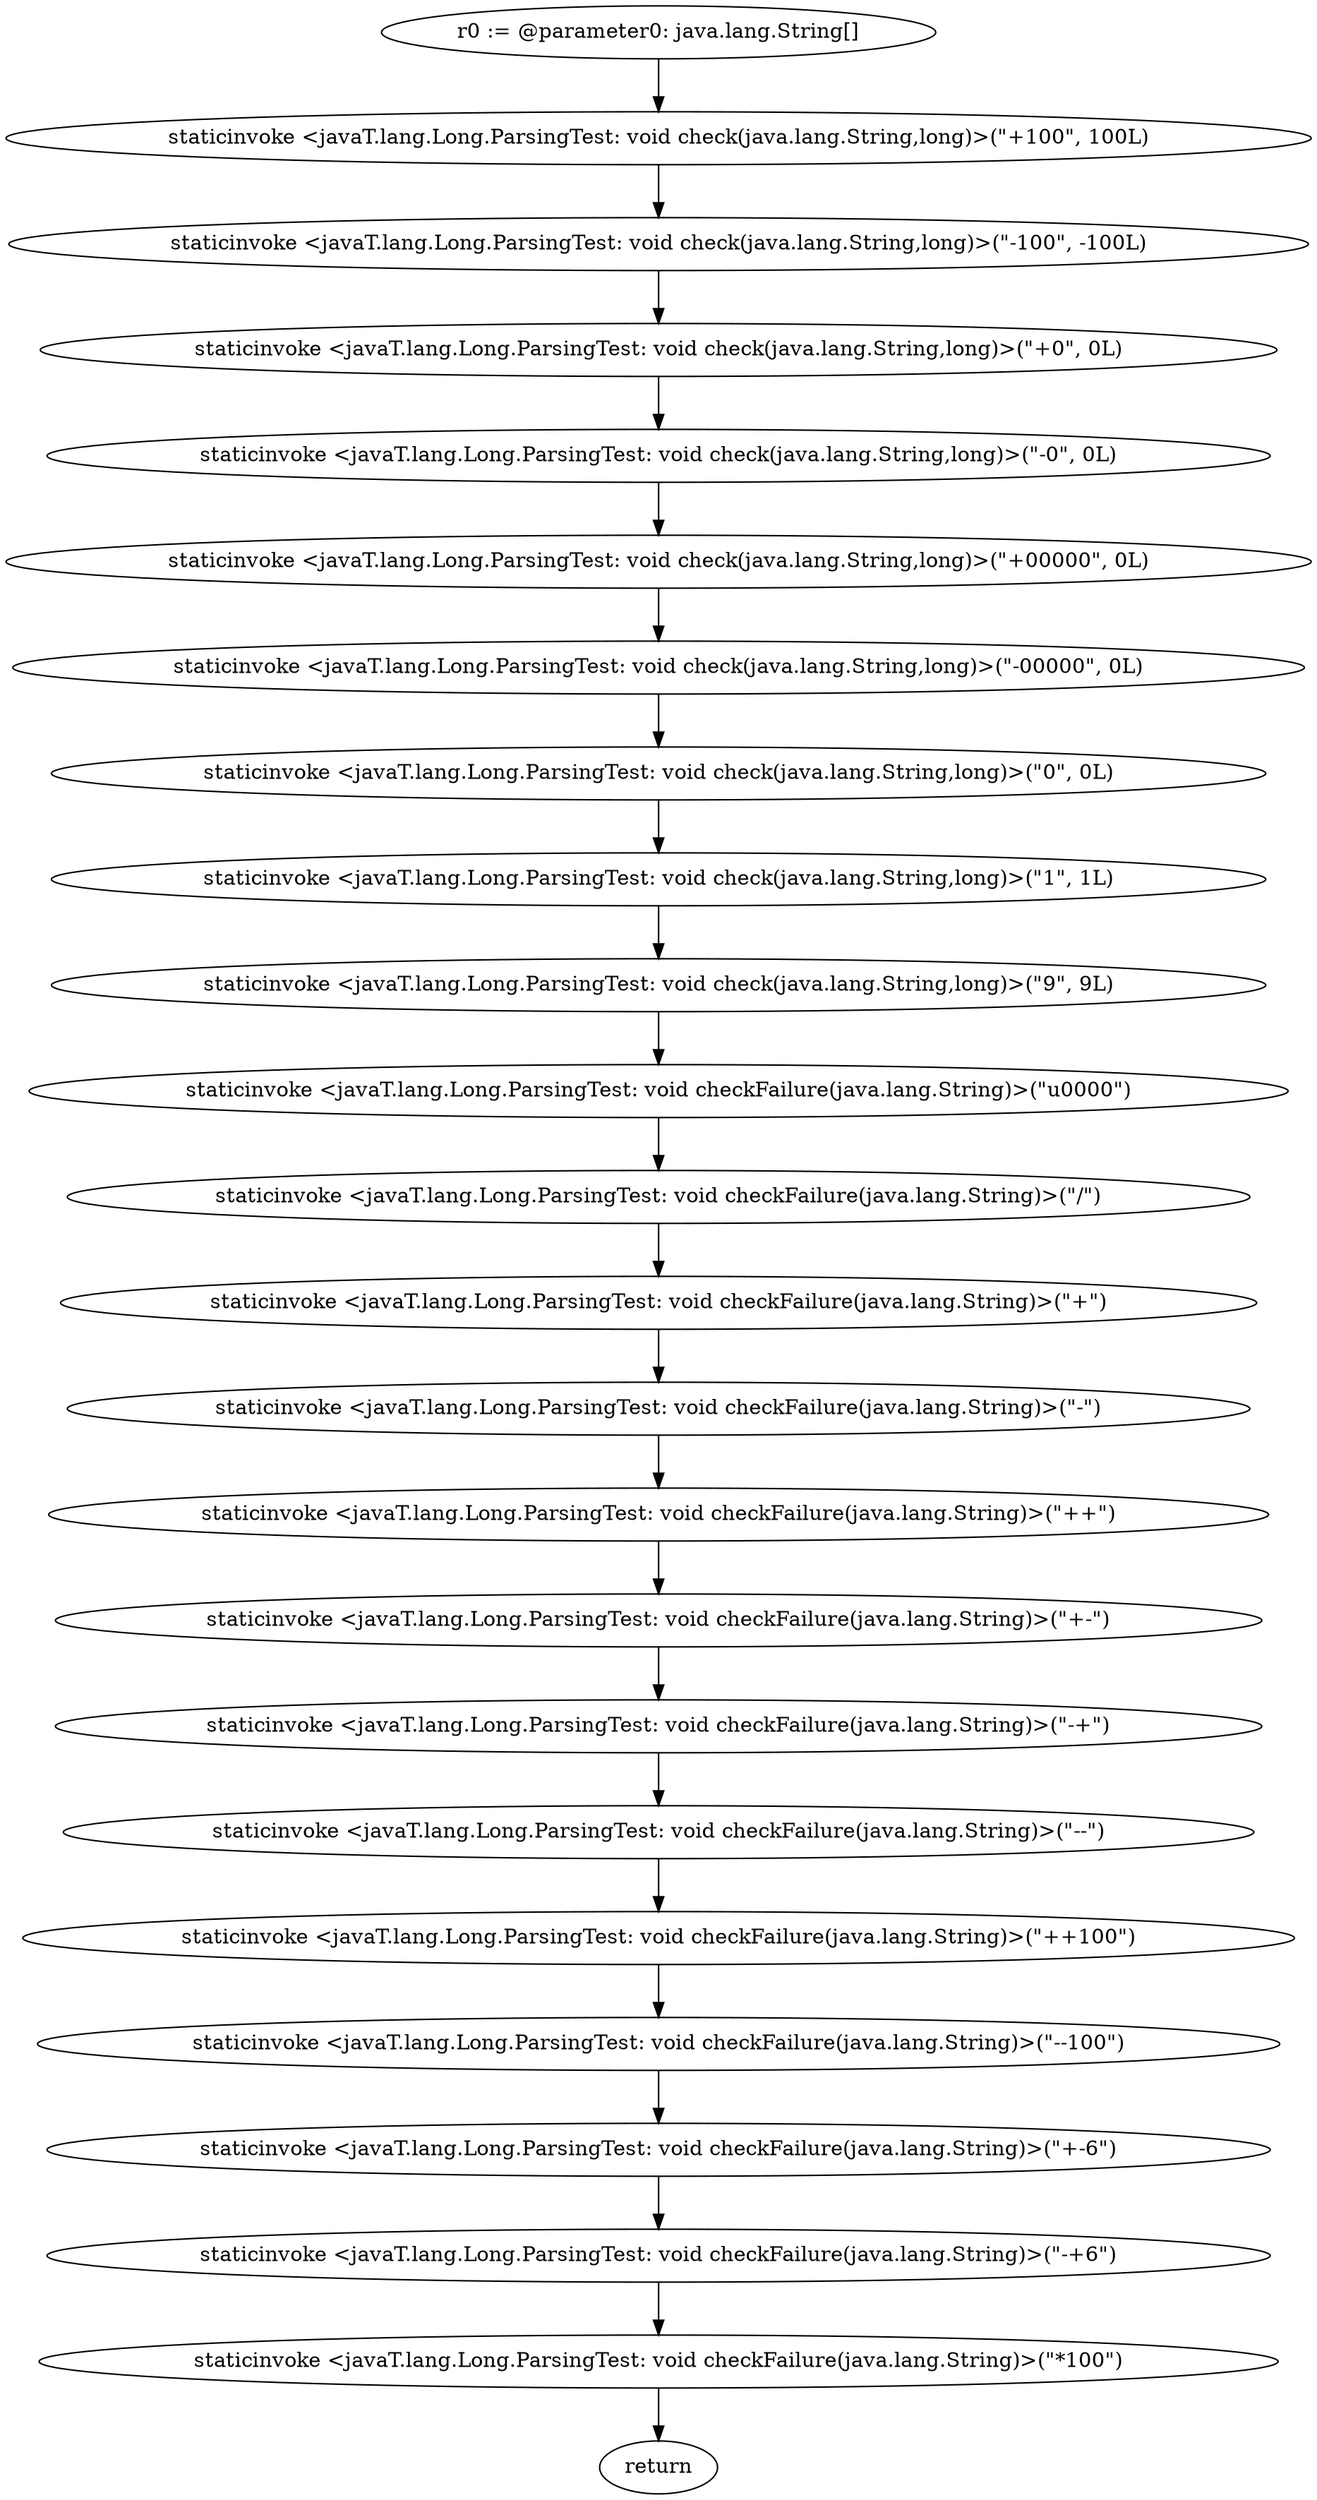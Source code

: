 digraph "unitGraph" {
    "r0 := @parameter0: java.lang.String[]"
    "staticinvoke <javaT.lang.Long.ParsingTest: void check(java.lang.String,long)>(\"+100\", 100L)"
    "staticinvoke <javaT.lang.Long.ParsingTest: void check(java.lang.String,long)>(\"-100\", -100L)"
    "staticinvoke <javaT.lang.Long.ParsingTest: void check(java.lang.String,long)>(\"+0\", 0L)"
    "staticinvoke <javaT.lang.Long.ParsingTest: void check(java.lang.String,long)>(\"-0\", 0L)"
    "staticinvoke <javaT.lang.Long.ParsingTest: void check(java.lang.String,long)>(\"+00000\", 0L)"
    "staticinvoke <javaT.lang.Long.ParsingTest: void check(java.lang.String,long)>(\"-00000\", 0L)"
    "staticinvoke <javaT.lang.Long.ParsingTest: void check(java.lang.String,long)>(\"0\", 0L)"
    "staticinvoke <javaT.lang.Long.ParsingTest: void check(java.lang.String,long)>(\"1\", 1L)"
    "staticinvoke <javaT.lang.Long.ParsingTest: void check(java.lang.String,long)>(\"9\", 9L)"
    "staticinvoke <javaT.lang.Long.ParsingTest: void checkFailure(java.lang.String)>(\"\u0000\")"
    "staticinvoke <javaT.lang.Long.ParsingTest: void checkFailure(java.lang.String)>(\"/\")"
    "staticinvoke <javaT.lang.Long.ParsingTest: void checkFailure(java.lang.String)>(\"+\")"
    "staticinvoke <javaT.lang.Long.ParsingTest: void checkFailure(java.lang.String)>(\"-\")"
    "staticinvoke <javaT.lang.Long.ParsingTest: void checkFailure(java.lang.String)>(\"++\")"
    "staticinvoke <javaT.lang.Long.ParsingTest: void checkFailure(java.lang.String)>(\"+-\")"
    "staticinvoke <javaT.lang.Long.ParsingTest: void checkFailure(java.lang.String)>(\"-+\")"
    "staticinvoke <javaT.lang.Long.ParsingTest: void checkFailure(java.lang.String)>(\"--\")"
    "staticinvoke <javaT.lang.Long.ParsingTest: void checkFailure(java.lang.String)>(\"++100\")"
    "staticinvoke <javaT.lang.Long.ParsingTest: void checkFailure(java.lang.String)>(\"--100\")"
    "staticinvoke <javaT.lang.Long.ParsingTest: void checkFailure(java.lang.String)>(\"+-6\")"
    "staticinvoke <javaT.lang.Long.ParsingTest: void checkFailure(java.lang.String)>(\"-+6\")"
    "staticinvoke <javaT.lang.Long.ParsingTest: void checkFailure(java.lang.String)>(\"*100\")"
    "return"
    "r0 := @parameter0: java.lang.String[]"->"staticinvoke <javaT.lang.Long.ParsingTest: void check(java.lang.String,long)>(\"+100\", 100L)";
    "staticinvoke <javaT.lang.Long.ParsingTest: void check(java.lang.String,long)>(\"+100\", 100L)"->"staticinvoke <javaT.lang.Long.ParsingTest: void check(java.lang.String,long)>(\"-100\", -100L)";
    "staticinvoke <javaT.lang.Long.ParsingTest: void check(java.lang.String,long)>(\"-100\", -100L)"->"staticinvoke <javaT.lang.Long.ParsingTest: void check(java.lang.String,long)>(\"+0\", 0L)";
    "staticinvoke <javaT.lang.Long.ParsingTest: void check(java.lang.String,long)>(\"+0\", 0L)"->"staticinvoke <javaT.lang.Long.ParsingTest: void check(java.lang.String,long)>(\"-0\", 0L)";
    "staticinvoke <javaT.lang.Long.ParsingTest: void check(java.lang.String,long)>(\"-0\", 0L)"->"staticinvoke <javaT.lang.Long.ParsingTest: void check(java.lang.String,long)>(\"+00000\", 0L)";
    "staticinvoke <javaT.lang.Long.ParsingTest: void check(java.lang.String,long)>(\"+00000\", 0L)"->"staticinvoke <javaT.lang.Long.ParsingTest: void check(java.lang.String,long)>(\"-00000\", 0L)";
    "staticinvoke <javaT.lang.Long.ParsingTest: void check(java.lang.String,long)>(\"-00000\", 0L)"->"staticinvoke <javaT.lang.Long.ParsingTest: void check(java.lang.String,long)>(\"0\", 0L)";
    "staticinvoke <javaT.lang.Long.ParsingTest: void check(java.lang.String,long)>(\"0\", 0L)"->"staticinvoke <javaT.lang.Long.ParsingTest: void check(java.lang.String,long)>(\"1\", 1L)";
    "staticinvoke <javaT.lang.Long.ParsingTest: void check(java.lang.String,long)>(\"1\", 1L)"->"staticinvoke <javaT.lang.Long.ParsingTest: void check(java.lang.String,long)>(\"9\", 9L)";
    "staticinvoke <javaT.lang.Long.ParsingTest: void check(java.lang.String,long)>(\"9\", 9L)"->"staticinvoke <javaT.lang.Long.ParsingTest: void checkFailure(java.lang.String)>(\"\u0000\")";
    "staticinvoke <javaT.lang.Long.ParsingTest: void checkFailure(java.lang.String)>(\"\u0000\")"->"staticinvoke <javaT.lang.Long.ParsingTest: void checkFailure(java.lang.String)>(\"/\")";
    "staticinvoke <javaT.lang.Long.ParsingTest: void checkFailure(java.lang.String)>(\"/\")"->"staticinvoke <javaT.lang.Long.ParsingTest: void checkFailure(java.lang.String)>(\"+\")";
    "staticinvoke <javaT.lang.Long.ParsingTest: void checkFailure(java.lang.String)>(\"+\")"->"staticinvoke <javaT.lang.Long.ParsingTest: void checkFailure(java.lang.String)>(\"-\")";
    "staticinvoke <javaT.lang.Long.ParsingTest: void checkFailure(java.lang.String)>(\"-\")"->"staticinvoke <javaT.lang.Long.ParsingTest: void checkFailure(java.lang.String)>(\"++\")";
    "staticinvoke <javaT.lang.Long.ParsingTest: void checkFailure(java.lang.String)>(\"++\")"->"staticinvoke <javaT.lang.Long.ParsingTest: void checkFailure(java.lang.String)>(\"+-\")";
    "staticinvoke <javaT.lang.Long.ParsingTest: void checkFailure(java.lang.String)>(\"+-\")"->"staticinvoke <javaT.lang.Long.ParsingTest: void checkFailure(java.lang.String)>(\"-+\")";
    "staticinvoke <javaT.lang.Long.ParsingTest: void checkFailure(java.lang.String)>(\"-+\")"->"staticinvoke <javaT.lang.Long.ParsingTest: void checkFailure(java.lang.String)>(\"--\")";
    "staticinvoke <javaT.lang.Long.ParsingTest: void checkFailure(java.lang.String)>(\"--\")"->"staticinvoke <javaT.lang.Long.ParsingTest: void checkFailure(java.lang.String)>(\"++100\")";
    "staticinvoke <javaT.lang.Long.ParsingTest: void checkFailure(java.lang.String)>(\"++100\")"->"staticinvoke <javaT.lang.Long.ParsingTest: void checkFailure(java.lang.String)>(\"--100\")";
    "staticinvoke <javaT.lang.Long.ParsingTest: void checkFailure(java.lang.String)>(\"--100\")"->"staticinvoke <javaT.lang.Long.ParsingTest: void checkFailure(java.lang.String)>(\"+-6\")";
    "staticinvoke <javaT.lang.Long.ParsingTest: void checkFailure(java.lang.String)>(\"+-6\")"->"staticinvoke <javaT.lang.Long.ParsingTest: void checkFailure(java.lang.String)>(\"-+6\")";
    "staticinvoke <javaT.lang.Long.ParsingTest: void checkFailure(java.lang.String)>(\"-+6\")"->"staticinvoke <javaT.lang.Long.ParsingTest: void checkFailure(java.lang.String)>(\"*100\")";
    "staticinvoke <javaT.lang.Long.ParsingTest: void checkFailure(java.lang.String)>(\"*100\")"->"return";
}
